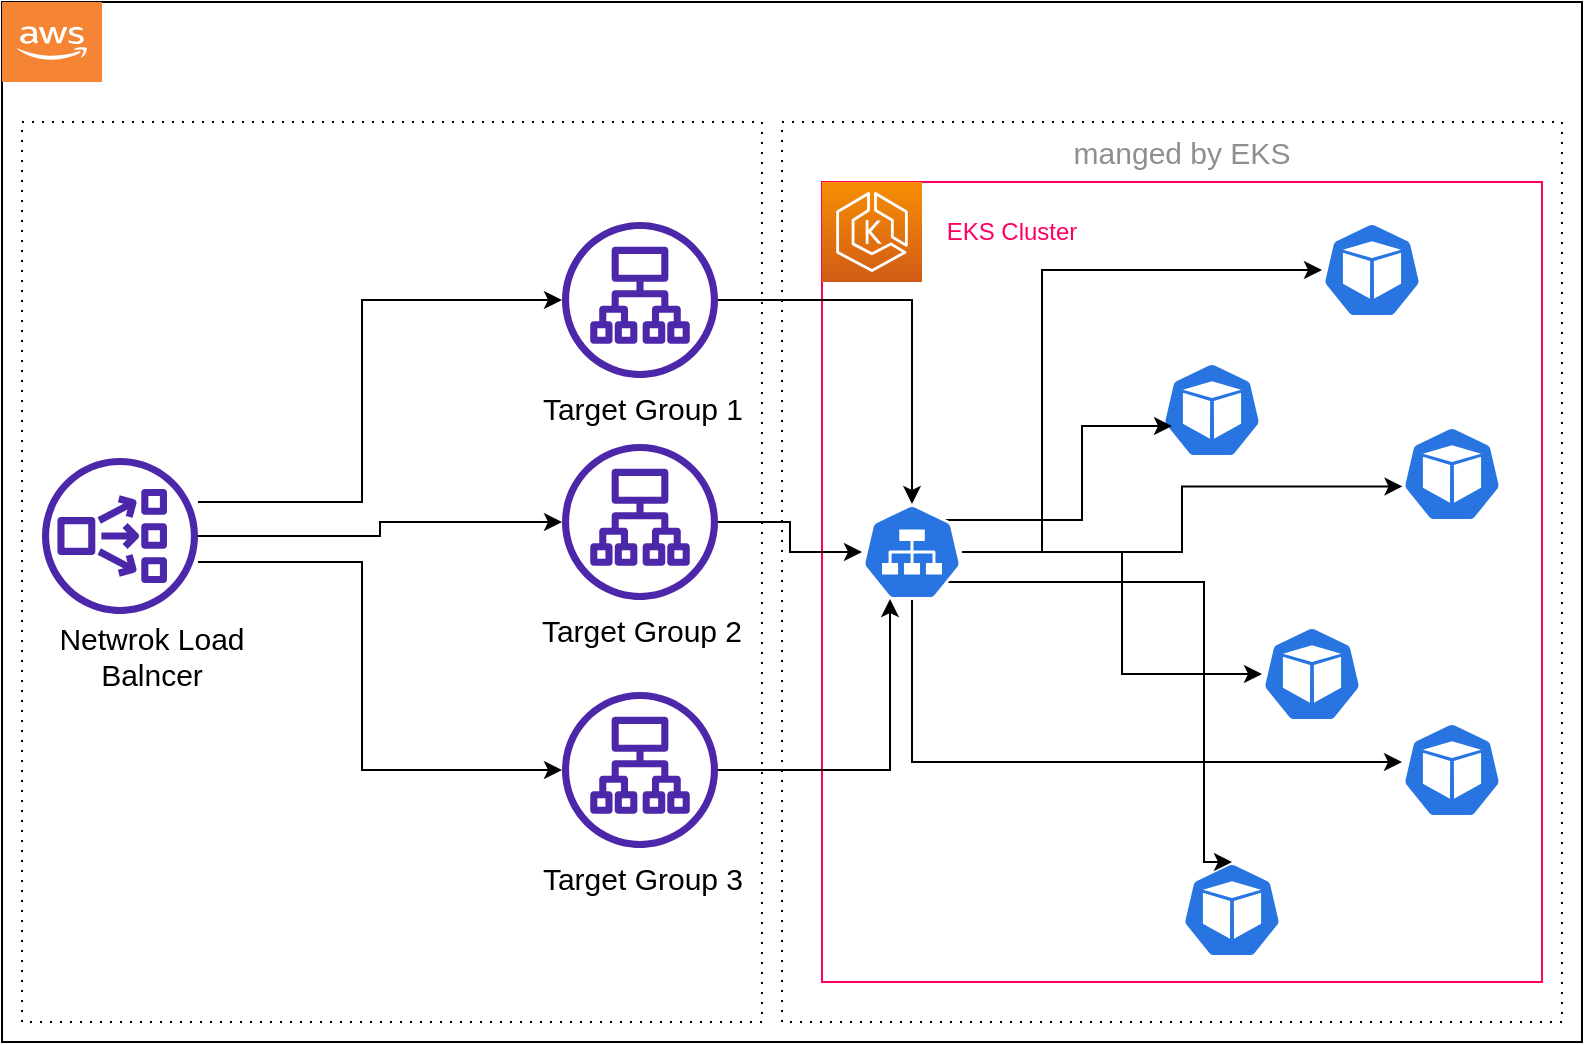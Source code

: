 <mxfile version="21.5.2" type="github">
  <diagram name="Page-1" id="1JTWjsL_UmjwNZJbQvjx">
    <mxGraphModel dx="1434" dy="673" grid="1" gridSize="10" guides="1" tooltips="1" connect="1" arrows="1" fold="1" page="1" pageScale="1" pageWidth="827" pageHeight="1169" math="0" shadow="0">
      <root>
        <mxCell id="0" />
        <mxCell id="1" parent="0" />
        <mxCell id="e2x56FFFjxfBK-EjwHHD-3" value="" style="verticalLabelPosition=bottom;verticalAlign=top;html=1;shape=mxgraph.basic.rect;fillColor2=none;strokeWidth=1;size=20;indent=5;" vertex="1" parent="1">
          <mxGeometry x="10" y="60" width="790" height="520" as="geometry" />
        </mxCell>
        <mxCell id="e2x56FFFjxfBK-EjwHHD-4" value="" style="verticalLabelPosition=bottom;verticalAlign=top;html=1;shape=mxgraph.basic.rect;fillColor2=none;strokeWidth=1;size=20;indent=5;fillColor=none;strokeColor=#ff0061;" vertex="1" parent="1">
          <mxGeometry x="420" y="150" width="360" height="400" as="geometry" />
        </mxCell>
        <mxCell id="e2x56FFFjxfBK-EjwHHD-5" value="" style="sketch=0;points=[[0,0,0],[0.25,0,0],[0.5,0,0],[0.75,0,0],[1,0,0],[0,1,0],[0.25,1,0],[0.5,1,0],[0.75,1,0],[1,1,0],[0,0.25,0],[0,0.5,0],[0,0.75,0],[1,0.25,0],[1,0.5,0],[1,0.75,0]];outlineConnect=0;fontColor=#232F3E;gradientColor=#F78E04;gradientDirection=north;fillColor=#D05C17;strokeColor=#ffffff;dashed=0;verticalLabelPosition=bottom;verticalAlign=top;align=center;html=1;fontSize=12;fontStyle=0;aspect=fixed;shape=mxgraph.aws4.resourceIcon;resIcon=mxgraph.aws4.eks;" vertex="1" parent="1">
          <mxGeometry x="420" y="150" width="50" height="50" as="geometry" />
        </mxCell>
        <mxCell id="e2x56FFFjxfBK-EjwHHD-6" value="&lt;font color=&quot;#ff0061&quot;&gt;EKS Cluster&lt;/font&gt;" style="text;html=1;strokeColor=none;fillColor=none;align=center;verticalAlign=middle;whiteSpace=wrap;rounded=0;" vertex="1" parent="1">
          <mxGeometry x="460" y="160" width="110" height="30" as="geometry" />
        </mxCell>
        <mxCell id="e2x56FFFjxfBK-EjwHHD-8" value="" style="sketch=0;html=1;dashed=0;whitespace=wrap;fillColor=#2875E2;strokeColor=#ffffff;points=[[0.005,0.63,0],[0.1,0.2,0],[0.9,0.2,0],[0.5,0,0],[0.995,0.63,0],[0.72,0.99,0],[0.5,1,0],[0.28,0.99,0]];verticalLabelPosition=bottom;align=center;verticalAlign=top;shape=mxgraph.kubernetes.icon;prIcon=pod" vertex="1" parent="1">
          <mxGeometry x="670" y="170" width="50" height="48" as="geometry" />
        </mxCell>
        <mxCell id="e2x56FFFjxfBK-EjwHHD-9" value="" style="sketch=0;html=1;dashed=0;whitespace=wrap;fillColor=#2875E2;strokeColor=#ffffff;points=[[0.005,0.63,0],[0.1,0.2,0],[0.9,0.2,0],[0.5,0,0],[0.995,0.63,0],[0.72,0.99,0],[0.5,1,0],[0.28,0.99,0]];verticalLabelPosition=bottom;align=center;verticalAlign=top;shape=mxgraph.kubernetes.icon;prIcon=pod" vertex="1" parent="1">
          <mxGeometry x="710" y="420" width="50" height="48" as="geometry" />
        </mxCell>
        <mxCell id="e2x56FFFjxfBK-EjwHHD-10" value="" style="sketch=0;html=1;dashed=0;whitespace=wrap;fillColor=#2875E2;strokeColor=#ffffff;points=[[0.005,0.63,0],[0.1,0.2,0],[0.9,0.2,0],[0.5,0,0],[0.995,0.63,0],[0.72,0.99,0],[0.5,1,0],[0.28,0.99,0]];verticalLabelPosition=bottom;align=center;verticalAlign=top;shape=mxgraph.kubernetes.icon;prIcon=pod" vertex="1" parent="1">
          <mxGeometry x="600" y="490" width="50" height="48" as="geometry" />
        </mxCell>
        <mxCell id="e2x56FFFjxfBK-EjwHHD-11" value="" style="sketch=0;html=1;dashed=0;whitespace=wrap;fillColor=#2875E2;strokeColor=#ffffff;points=[[0.005,0.63,0],[0.1,0.2,0],[0.9,0.2,0],[0.5,0,0],[0.995,0.63,0],[0.72,0.99,0],[0.5,1,0],[0.28,0.99,0]];verticalLabelPosition=bottom;align=center;verticalAlign=top;shape=mxgraph.kubernetes.icon;prIcon=pod" vertex="1" parent="1">
          <mxGeometry x="640" y="372" width="50" height="48" as="geometry" />
        </mxCell>
        <mxCell id="e2x56FFFjxfBK-EjwHHD-12" value="" style="sketch=0;html=1;dashed=0;whitespace=wrap;fillColor=#2875E2;strokeColor=#ffffff;points=[[0.005,0.63,0],[0.1,0.2,0],[0.9,0.2,0],[0.5,0,0],[0.995,0.63,0],[0.72,0.99,0],[0.5,1,0],[0.28,0.99,0]];verticalLabelPosition=bottom;align=center;verticalAlign=top;shape=mxgraph.kubernetes.icon;prIcon=pod" vertex="1" parent="1">
          <mxGeometry x="590" y="240" width="50" height="48" as="geometry" />
        </mxCell>
        <mxCell id="e2x56FFFjxfBK-EjwHHD-13" value="" style="sketch=0;html=1;dashed=0;whitespace=wrap;fillColor=#2875E2;strokeColor=#ffffff;points=[[0.005,0.63,0],[0.1,0.2,0],[0.9,0.2,0],[0.5,0,0],[0.995,0.63,0],[0.72,0.99,0],[0.5,1,0],[0.28,0.99,0]];verticalLabelPosition=bottom;align=center;verticalAlign=top;shape=mxgraph.kubernetes.icon;prIcon=pod" vertex="1" parent="1">
          <mxGeometry x="710" y="272" width="50" height="48" as="geometry" />
        </mxCell>
        <mxCell id="e2x56FFFjxfBK-EjwHHD-18" style="edgeStyle=orthogonalEdgeStyle;rounded=0;orthogonalLoop=1;jettySize=auto;html=1;entryX=0.5;entryY=1;entryDx=0;entryDy=0;entryPerimeter=0;exitX=0.7;exitY=0.479;exitDx=0;exitDy=0;exitPerimeter=0;" edge="1" parent="1" source="e2x56FFFjxfBK-EjwHHD-14">
          <mxGeometry relative="1" as="geometry">
            <mxPoint x="470" y="319" as="sourcePoint" />
            <mxPoint x="595" y="272" as="targetPoint" />
            <Array as="points">
              <mxPoint x="475" y="319" />
              <mxPoint x="550" y="319" />
              <mxPoint x="550" y="272" />
            </Array>
          </mxGeometry>
        </mxCell>
        <mxCell id="e2x56FFFjxfBK-EjwHHD-19" style="edgeStyle=orthogonalEdgeStyle;rounded=0;orthogonalLoop=1;jettySize=auto;html=1;entryX=0.5;entryY=0;entryDx=0;entryDy=0;entryPerimeter=0;" edge="1" parent="1" target="e2x56FFFjxfBK-EjwHHD-10">
          <mxGeometry relative="1" as="geometry">
            <mxPoint x="470" y="350" as="sourcePoint" />
            <mxPoint x="610" y="430" as="targetPoint" />
            <Array as="points">
              <mxPoint x="611" y="350" />
              <mxPoint x="611" y="490" />
            </Array>
          </mxGeometry>
        </mxCell>
        <mxCell id="e2x56FFFjxfBK-EjwHHD-20" style="edgeStyle=orthogonalEdgeStyle;rounded=0;orthogonalLoop=1;jettySize=auto;html=1;" edge="1" parent="1" source="e2x56FFFjxfBK-EjwHHD-14" target="e2x56FFFjxfBK-EjwHHD-8">
          <mxGeometry relative="1" as="geometry">
            <Array as="points">
              <mxPoint x="530" y="335" />
              <mxPoint x="530" y="194" />
            </Array>
          </mxGeometry>
        </mxCell>
        <mxCell id="e2x56FFFjxfBK-EjwHHD-21" style="edgeStyle=orthogonalEdgeStyle;rounded=0;orthogonalLoop=1;jettySize=auto;html=1;" edge="1" parent="1" source="e2x56FFFjxfBK-EjwHHD-14" target="e2x56FFFjxfBK-EjwHHD-11">
          <mxGeometry relative="1" as="geometry">
            <Array as="points">
              <mxPoint x="570" y="335" />
              <mxPoint x="570" y="396" />
            </Array>
          </mxGeometry>
        </mxCell>
        <mxCell id="e2x56FFFjxfBK-EjwHHD-23" style="edgeStyle=orthogonalEdgeStyle;rounded=0;orthogonalLoop=1;jettySize=auto;html=1;" edge="1" parent="1" source="e2x56FFFjxfBK-EjwHHD-14" target="e2x56FFFjxfBK-EjwHHD-9">
          <mxGeometry relative="1" as="geometry">
            <Array as="points">
              <mxPoint x="465" y="440" />
            </Array>
          </mxGeometry>
        </mxCell>
        <mxCell id="e2x56FFFjxfBK-EjwHHD-24" style="edgeStyle=orthogonalEdgeStyle;rounded=0;orthogonalLoop=1;jettySize=auto;html=1;entryX=0.005;entryY=0.63;entryDx=0;entryDy=0;entryPerimeter=0;" edge="1" parent="1" source="e2x56FFFjxfBK-EjwHHD-14" target="e2x56FFFjxfBK-EjwHHD-13">
          <mxGeometry relative="1" as="geometry">
            <Array as="points">
              <mxPoint x="600" y="335" />
              <mxPoint x="600" y="302" />
            </Array>
          </mxGeometry>
        </mxCell>
        <mxCell id="e2x56FFFjxfBK-EjwHHD-14" value="" style="sketch=0;html=1;dashed=0;whitespace=wrap;fillColor=#2875E2;strokeColor=#ffffff;points=[[0.005,0.63,0],[0.1,0.2,0],[0.9,0.2,0],[0.5,0,0],[0.995,0.63,0],[0.72,0.99,0],[0.5,1,0],[0.28,0.99,0]];verticalLabelPosition=bottom;align=center;verticalAlign=top;shape=mxgraph.kubernetes.icon;prIcon=svc" vertex="1" parent="1">
          <mxGeometry x="440" y="311" width="50" height="48" as="geometry" />
        </mxCell>
        <mxCell id="e2x56FFFjxfBK-EjwHHD-30" value="&lt;font style=&quot;font-size: 15px;&quot; color=&quot;#8f8f8f&quot;&gt;manged by EKS&lt;/font&gt;" style="text;html=1;strokeColor=none;fillColor=none;align=center;verticalAlign=middle;whiteSpace=wrap;rounded=0;" vertex="1" parent="1">
          <mxGeometry x="525" y="120" width="150" height="30" as="geometry" />
        </mxCell>
        <mxCell id="e2x56FFFjxfBK-EjwHHD-31" value="" style="rounded=0;whiteSpace=wrap;html=1;dashed=1;dashPattern=1 4;" vertex="1" parent="1">
          <mxGeometry x="20" y="120" width="370" height="450" as="geometry" />
        </mxCell>
        <mxCell id="e2x56FFFjxfBK-EjwHHD-40" style="edgeStyle=orthogonalEdgeStyle;rounded=0;orthogonalLoop=1;jettySize=auto;html=1;" edge="1" parent="1" source="e2x56FFFjxfBK-EjwHHD-32" target="e2x56FFFjxfBK-EjwHHD-34">
          <mxGeometry relative="1" as="geometry" />
        </mxCell>
        <mxCell id="e2x56FFFjxfBK-EjwHHD-47" style="edgeStyle=orthogonalEdgeStyle;rounded=0;orthogonalLoop=1;jettySize=auto;html=1;" edge="1" parent="1" source="e2x56FFFjxfBK-EjwHHD-32" target="e2x56FFFjxfBK-EjwHHD-33">
          <mxGeometry relative="1" as="geometry">
            <Array as="points">
              <mxPoint x="190" y="310" />
              <mxPoint x="190" y="209" />
            </Array>
          </mxGeometry>
        </mxCell>
        <mxCell id="e2x56FFFjxfBK-EjwHHD-48" style="edgeStyle=orthogonalEdgeStyle;rounded=0;orthogonalLoop=1;jettySize=auto;html=1;" edge="1" parent="1" source="e2x56FFFjxfBK-EjwHHD-32" target="e2x56FFFjxfBK-EjwHHD-35">
          <mxGeometry relative="1" as="geometry">
            <Array as="points">
              <mxPoint x="190" y="340" />
              <mxPoint x="190" y="444" />
            </Array>
          </mxGeometry>
        </mxCell>
        <mxCell id="e2x56FFFjxfBK-EjwHHD-32" value="" style="sketch=0;outlineConnect=0;fontColor=#232F3E;gradientColor=none;fillColor=#4D27AA;strokeColor=none;dashed=0;verticalLabelPosition=bottom;verticalAlign=top;align=center;html=1;fontSize=12;fontStyle=0;aspect=fixed;pointerEvents=1;shape=mxgraph.aws4.network_load_balancer;" vertex="1" parent="1">
          <mxGeometry x="30" y="288" width="78" height="78" as="geometry" />
        </mxCell>
        <mxCell id="e2x56FFFjxfBK-EjwHHD-50" style="edgeStyle=orthogonalEdgeStyle;rounded=0;orthogonalLoop=1;jettySize=auto;html=1;entryX=0.5;entryY=0;entryDx=0;entryDy=0;entryPerimeter=0;" edge="1" parent="1" source="e2x56FFFjxfBK-EjwHHD-33" target="e2x56FFFjxfBK-EjwHHD-14">
          <mxGeometry relative="1" as="geometry" />
        </mxCell>
        <mxCell id="e2x56FFFjxfBK-EjwHHD-33" value="" style="sketch=0;outlineConnect=0;fontColor=#232F3E;gradientColor=none;fillColor=#4D27AA;strokeColor=none;dashed=0;verticalLabelPosition=bottom;verticalAlign=top;align=center;html=1;fontSize=12;fontStyle=0;aspect=fixed;pointerEvents=1;shape=mxgraph.aws4.application_load_balancer;" vertex="1" parent="1">
          <mxGeometry x="290" y="170" width="78" height="78" as="geometry" />
        </mxCell>
        <mxCell id="e2x56FFFjxfBK-EjwHHD-51" style="edgeStyle=orthogonalEdgeStyle;rounded=0;orthogonalLoop=1;jettySize=auto;html=1;" edge="1" parent="1" source="e2x56FFFjxfBK-EjwHHD-34" target="e2x56FFFjxfBK-EjwHHD-14">
          <mxGeometry relative="1" as="geometry" />
        </mxCell>
        <mxCell id="e2x56FFFjxfBK-EjwHHD-34" value="" style="sketch=0;outlineConnect=0;fontColor=#232F3E;gradientColor=none;fillColor=#4D27AA;strokeColor=none;dashed=0;verticalLabelPosition=bottom;verticalAlign=top;align=center;html=1;fontSize=12;fontStyle=0;aspect=fixed;pointerEvents=1;shape=mxgraph.aws4.application_load_balancer;" vertex="1" parent="1">
          <mxGeometry x="290" y="281" width="78" height="78" as="geometry" />
        </mxCell>
        <mxCell id="e2x56FFFjxfBK-EjwHHD-52" style="edgeStyle=orthogonalEdgeStyle;rounded=0;orthogonalLoop=1;jettySize=auto;html=1;entryX=0.28;entryY=0.99;entryDx=0;entryDy=0;entryPerimeter=0;" edge="1" parent="1" source="e2x56FFFjxfBK-EjwHHD-35" target="e2x56FFFjxfBK-EjwHHD-14">
          <mxGeometry relative="1" as="geometry" />
        </mxCell>
        <mxCell id="e2x56FFFjxfBK-EjwHHD-35" value="" style="sketch=0;outlineConnect=0;fontColor=#232F3E;gradientColor=none;fillColor=#4D27AA;strokeColor=none;dashed=0;verticalLabelPosition=bottom;verticalAlign=top;align=center;html=1;fontSize=12;fontStyle=0;aspect=fixed;pointerEvents=1;shape=mxgraph.aws4.application_load_balancer;" vertex="1" parent="1">
          <mxGeometry x="290" y="405" width="78" height="78" as="geometry" />
        </mxCell>
        <mxCell id="e2x56FFFjxfBK-EjwHHD-36" value="&lt;font style=&quot;font-size: 15px;&quot;&gt;Netwrok Load Balncer&lt;/font&gt;" style="text;html=1;strokeColor=none;fillColor=none;align=center;verticalAlign=middle;whiteSpace=wrap;rounded=0;" vertex="1" parent="1">
          <mxGeometry x="30" y="372" width="110" height="30" as="geometry" />
        </mxCell>
        <mxCell id="e2x56FFFjxfBK-EjwHHD-37" value="&lt;font style=&quot;font-size: 15px;&quot;&gt;Target Group 1&lt;/font&gt;" style="text;html=1;strokeColor=none;fillColor=none;align=center;verticalAlign=middle;whiteSpace=wrap;rounded=0;" vertex="1" parent="1">
          <mxGeometry x="265.5" y="248" width="129" height="30" as="geometry" />
        </mxCell>
        <mxCell id="e2x56FFFjxfBK-EjwHHD-38" value="&lt;font style=&quot;font-size: 15px;&quot;&gt;Target Group 2&lt;/font&gt;" style="text;html=1;strokeColor=none;fillColor=none;align=center;verticalAlign=middle;whiteSpace=wrap;rounded=0;" vertex="1" parent="1">
          <mxGeometry x="270" y="359" width="120" height="30" as="geometry" />
        </mxCell>
        <mxCell id="e2x56FFFjxfBK-EjwHHD-39" value="&lt;font style=&quot;font-size: 15px;&quot;&gt;Target Group 3&lt;/font&gt;" style="text;html=1;strokeColor=none;fillColor=none;align=center;verticalAlign=middle;whiteSpace=wrap;rounded=0;" vertex="1" parent="1">
          <mxGeometry x="275.5" y="483" width="109" height="30" as="geometry" />
        </mxCell>
        <mxCell id="e2x56FFFjxfBK-EjwHHD-55" value="" style="rounded=0;whiteSpace=wrap;html=1;fillColor=none;dashed=1;dashPattern=1 4;" vertex="1" parent="1">
          <mxGeometry x="400" y="120" width="390" height="450" as="geometry" />
        </mxCell>
        <mxCell id="e2x56FFFjxfBK-EjwHHD-56" value="" style="outlineConnect=0;dashed=0;verticalLabelPosition=bottom;verticalAlign=top;align=center;html=1;shape=mxgraph.aws3.cloud_2;fillColor=#F58534;gradientColor=none;" vertex="1" parent="1">
          <mxGeometry x="10" y="60" width="50" height="40" as="geometry" />
        </mxCell>
      </root>
    </mxGraphModel>
  </diagram>
</mxfile>
